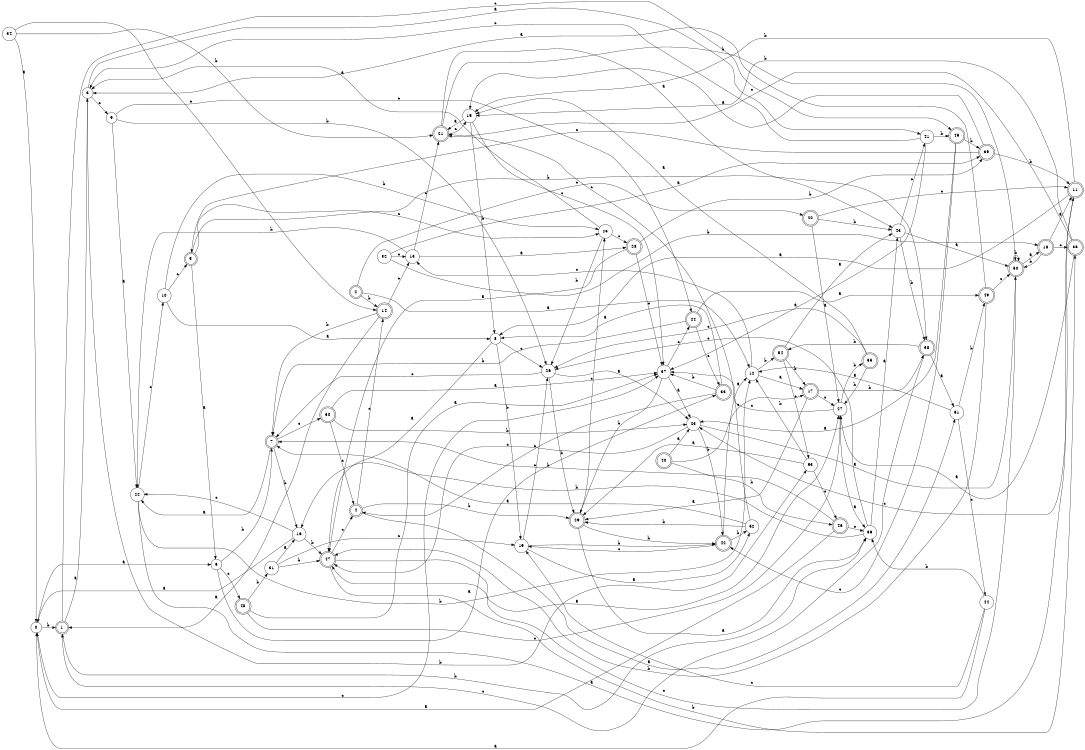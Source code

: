 digraph n45_8 {
__start0 [label="" shape="none"];

rankdir=LR;
size="8,5";

s0 [style="filled", color="black", fillcolor="white" shape="circle", label="0"];
s1 [style="rounded,filled", color="black", fillcolor="white" shape="doublecircle", label="1"];
s2 [style="rounded,filled", color="black", fillcolor="white" shape="doublecircle", label="2"];
s3 [style="filled", color="black", fillcolor="white" shape="circle", label="3"];
s4 [style="rounded,filled", color="black", fillcolor="white" shape="doublecircle", label="4"];
s5 [style="rounded,filled", color="black", fillcolor="white" shape="doublecircle", label="5"];
s6 [style="filled", color="black", fillcolor="white" shape="circle", label="6"];
s7 [style="rounded,filled", color="black", fillcolor="white" shape="doublecircle", label="7"];
s8 [style="filled", color="black", fillcolor="white" shape="circle", label="8"];
s9 [style="filled", color="black", fillcolor="white" shape="circle", label="9"];
s10 [style="filled", color="black", fillcolor="white" shape="circle", label="10"];
s11 [style="rounded,filled", color="black", fillcolor="white" shape="doublecircle", label="11"];
s12 [style="filled", color="black", fillcolor="white" shape="circle", label="12"];
s13 [style="filled", color="black", fillcolor="white" shape="circle", label="13"];
s14 [style="rounded,filled", color="black", fillcolor="white" shape="doublecircle", label="14"];
s15 [style="filled", color="black", fillcolor="white" shape="circle", label="15"];
s16 [style="filled", color="black", fillcolor="white" shape="circle", label="16"];
s17 [style="rounded,filled", color="black", fillcolor="white" shape="doublecircle", label="17"];
s18 [style="rounded,filled", color="black", fillcolor="white" shape="doublecircle", label="18"];
s19 [style="filled", color="black", fillcolor="white" shape="circle", label="19"];
s20 [style="rounded,filled", color="black", fillcolor="white" shape="doublecircle", label="20"];
s21 [style="rounded,filled", color="black", fillcolor="white" shape="doublecircle", label="21"];
s22 [style="filled", color="black", fillcolor="white" shape="circle", label="22"];
s23 [style="filled", color="black", fillcolor="white" shape="circle", label="23"];
s24 [style="rounded,filled", color="black", fillcolor="white" shape="doublecircle", label="24"];
s25 [style="filled", color="black", fillcolor="white" shape="circle", label="25"];
s26 [style="filled", color="black", fillcolor="white" shape="circle", label="26"];
s27 [style="filled", color="black", fillcolor="white" shape="circle", label="27"];
s28 [style="rounded,filled", color="black", fillcolor="white" shape="doublecircle", label="28"];
s29 [style="rounded,filled", color="black", fillcolor="white" shape="doublecircle", label="29"];
s30 [style="rounded,filled", color="black", fillcolor="white" shape="doublecircle", label="30"];
s31 [style="filled", color="black", fillcolor="white" shape="circle", label="31"];
s32 [style="filled", color="black", fillcolor="white" shape="circle", label="32"];
s33 [style="rounded,filled", color="black", fillcolor="white" shape="doublecircle", label="33"];
s34 [style="filled", color="black", fillcolor="white" shape="circle", label="34"];
s35 [style="rounded,filled", color="black", fillcolor="white" shape="doublecircle", label="35"];
s36 [style="filled", color="black", fillcolor="white" shape="circle", label="36"];
s37 [style="filled", color="black", fillcolor="white" shape="circle", label="37"];
s38 [style="rounded,filled", color="black", fillcolor="white" shape="doublecircle", label="38"];
s39 [style="rounded,filled", color="black", fillcolor="white" shape="doublecircle", label="39"];
s40 [style="rounded,filled", color="black", fillcolor="white" shape="doublecircle", label="40"];
s41 [style="filled", color="black", fillcolor="white" shape="circle", label="41"];
s42 [style="rounded,filled", color="black", fillcolor="white" shape="doublecircle", label="42"];
s43 [style="filled", color="black", fillcolor="white" shape="circle", label="43"];
s44 [style="filled", color="black", fillcolor="white" shape="circle", label="44"];
s45 [style="rounded,filled", color="black", fillcolor="white" shape="doublecircle", label="45"];
s46 [style="rounded,filled", color="black", fillcolor="white" shape="doublecircle", label="46"];
s47 [style="rounded,filled", color="black", fillcolor="white" shape="doublecircle", label="47"];
s48 [style="rounded,filled", color="black", fillcolor="white" shape="doublecircle", label="48"];
s49 [style="rounded,filled", color="black", fillcolor="white" shape="doublecircle", label="49"];
s50 [style="rounded,filled", color="black", fillcolor="white" shape="doublecircle", label="50"];
s51 [style="filled", color="black", fillcolor="white" shape="circle", label="51"];
s52 [style="filled", color="black", fillcolor="white" shape="circle", label="52"];
s53 [style="filled", color="black", fillcolor="white" shape="circle", label="53"];
s54 [style="rounded,filled", color="black", fillcolor="white" shape="doublecircle", label="54"];
s55 [style="rounded,filled", color="black", fillcolor="white" shape="doublecircle", label="55"];
s0 -> s6 [label="a"];
s0 -> s1 [label="b"];
s0 -> s37 [label="c"];
s1 -> s3 [label="a"];
s1 -> s36 [label="b"];
s1 -> s45 [label="c"];
s2 -> s12 [label="a"];
s2 -> s14 [label="b"];
s2 -> s20 [label="c"];
s3 -> s41 [label="a"];
s3 -> s53 [label="b"];
s3 -> s9 [label="c"];
s4 -> s51 [label="a"];
s4 -> s29 [label="b"];
s4 -> s14 [label="c"];
s5 -> s6 [label="a"];
s5 -> s38 [label="b"];
s5 -> s25 [label="c"];
s6 -> s33 [label="a"];
s6 -> s7 [label="b"];
s6 -> s48 [label="c"];
s7 -> s22 [label="a"];
s7 -> s16 [label="b"];
s7 -> s30 [label="c"];
s8 -> s47 [label="a"];
s8 -> s19 [label="b"];
s8 -> s26 [label="c"];
s9 -> s22 [label="a"];
s9 -> s26 [label="b"];
s9 -> s24 [label="c"];
s10 -> s8 [label="a"];
s10 -> s25 [label="b"];
s10 -> s5 [label="c"];
s11 -> s8 [label="a"];
s11 -> s15 [label="b"];
s11 -> s23 [label="c"];
s12 -> s17 [label="a"];
s12 -> s54 [label="b"];
s12 -> s13 [label="c"];
s13 -> s28 [label="a"];
s13 -> s22 [label="b"];
s13 -> s21 [label="c"];
s14 -> s1 [label="a"];
s14 -> s7 [label="b"];
s14 -> s13 [label="c"];
s15 -> s21 [label="a"];
s15 -> s8 [label="b"];
s15 -> s37 [label="c"];
s16 -> s0 [label="a"];
s16 -> s47 [label="b"];
s16 -> s22 [label="c"];
s17 -> s29 [label="a"];
s17 -> s38 [label="b"];
s17 -> s27 [label="c"];
s18 -> s11 [label="a"];
s18 -> s50 [label="b"];
s18 -> s35 [label="c"];
s19 -> s52 [label="a"];
s19 -> s42 [label="b"];
s19 -> s26 [label="c"];
s20 -> s27 [label="a"];
s20 -> s43 [label="b"];
s20 -> s11 [label="c"];
s21 -> s43 [label="a"];
s21 -> s50 [label="b"];
s21 -> s15 [label="c"];
s22 -> s11 [label="a"];
s22 -> s12 [label="b"];
s22 -> s10 [label="c"];
s23 -> s50 [label="a"];
s23 -> s42 [label="b"];
s23 -> s47 [label="c"];
s24 -> s49 [label="a"];
s24 -> s7 [label="b"];
s24 -> s33 [label="c"];
s25 -> s3 [label="a"];
s25 -> s26 [label="b"];
s25 -> s28 [label="c"];
s26 -> s23 [label="a"];
s26 -> s29 [label="b"];
s26 -> s7 [label="c"];
s27 -> s36 [label="a"];
s27 -> s55 [label="b"];
s27 -> s37 [label="c"];
s28 -> s47 [label="a"];
s28 -> s39 [label="b"];
s28 -> s37 [label="c"];
s29 -> s36 [label="a"];
s29 -> s42 [label="b"];
s29 -> s25 [label="c"];
s30 -> s37 [label="a"];
s30 -> s23 [label="b"];
s30 -> s4 [label="c"];
s31 -> s16 [label="a"];
s31 -> s47 [label="b"];
s31 -> s19 [label="c"];
s32 -> s39 [label="a"];
s32 -> s18 [label="b"];
s32 -> s13 [label="c"];
s33 -> s8 [label="a"];
s33 -> s37 [label="b"];
s33 -> s4 [label="c"];
s34 -> s0 [label="a"];
s34 -> s21 [label="b"];
s34 -> s14 [label="c"];
s35 -> s27 [label="a"];
s35 -> s15 [label="b"];
s35 -> s21 [label="c"];
s36 -> s43 [label="a"];
s36 -> s16 [label="b"];
s36 -> s26 [label="c"];
s37 -> s23 [label="a"];
s37 -> s29 [label="b"];
s37 -> s24 [label="c"];
s38 -> s51 [label="a"];
s38 -> s54 [label="b"];
s38 -> s1 [label="c"];
s39 -> s15 [label="a"];
s39 -> s11 [label="b"];
s39 -> s5 [label="c"];
s40 -> s23 [label="a"];
s40 -> s46 [label="b"];
s40 -> s17 [label="c"];
s41 -> s37 [label="a"];
s41 -> s45 [label="b"];
s41 -> s3 [label="c"];
s42 -> s12 [label="a"];
s42 -> s52 [label="b"];
s42 -> s19 [label="c"];
s43 -> s50 [label="a"];
s43 -> s38 [label="b"];
s43 -> s41 [label="c"];
s44 -> s0 [label="a"];
s44 -> s36 [label="b"];
s44 -> s19 [label="c"];
s45 -> s23 [label="a"];
s45 -> s39 [label="b"];
s45 -> s42 [label="c"];
s46 -> s0 [label="a"];
s46 -> s7 [label="b"];
s46 -> s36 [label="c"];
s47 -> s27 [label="a"];
s47 -> s35 [label="b"];
s47 -> s4 [label="c"];
s48 -> s37 [label="a"];
s48 -> s31 [label="b"];
s48 -> s27 [label="c"];
s49 -> s3 [label="a"];
s49 -> s47 [label="b"];
s49 -> s50 [label="c"];
s50 -> s18 [label="a"];
s50 -> s50 [label="b"];
s50 -> s47 [label="c"];
s51 -> s12 [label="a"];
s51 -> s49 [label="b"];
s51 -> s44 [label="c"];
s52 -> s7 [label="a"];
s52 -> s29 [label="b"];
s52 -> s21 [label="c"];
s53 -> s29 [label="a"];
s53 -> s12 [label="b"];
s53 -> s46 [label="c"];
s54 -> s43 [label="a"];
s54 -> s17 [label="b"];
s54 -> s53 [label="c"];
s55 -> s15 [label="a"];
s55 -> s27 [label="b"];
s55 -> s26 [label="c"];

}